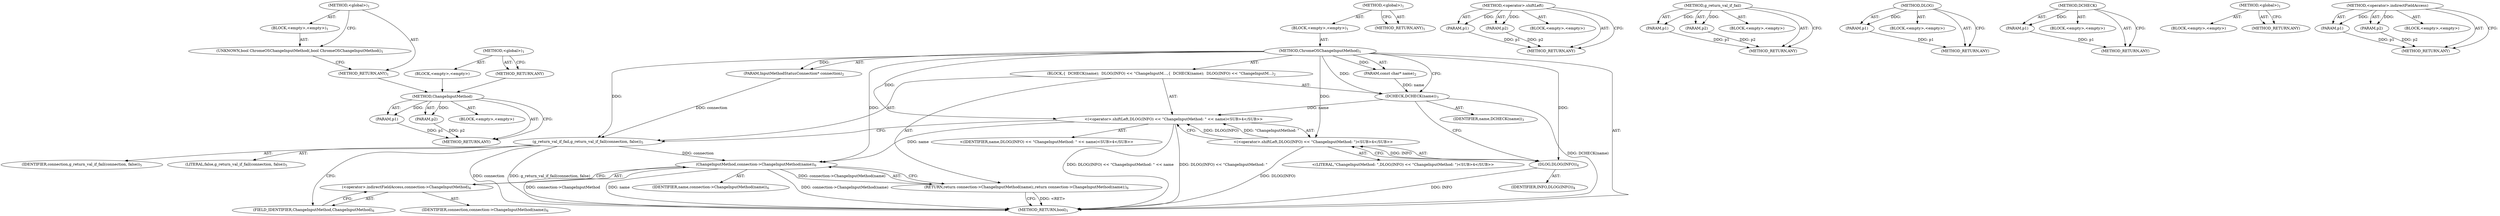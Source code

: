 digraph "&lt;global&gt;" {
vulnerable_70 [label=<(METHOD,ChangeInputMethod)>];
vulnerable_71 [label=<(PARAM,p1)>];
vulnerable_72 [label=<(PARAM,p2)>];
vulnerable_73 [label=<(BLOCK,&lt;empty&gt;,&lt;empty&gt;)>];
vulnerable_74 [label=<(METHOD_RETURN,ANY)>];
vulnerable_6 [label=<(METHOD,&lt;global&gt;)<SUB>1</SUB>>];
vulnerable_7 [label=<(BLOCK,&lt;empty&gt;,&lt;empty&gt;)<SUB>1</SUB>>];
vulnerable_8 [label=<(METHOD,ChromeOSChangeInputMethod)<SUB>1</SUB>>];
vulnerable_9 [label=<(PARAM,InputMethodStatusConnection* connection)<SUB>2</SUB>>];
vulnerable_10 [label=<(PARAM,const char* name)<SUB>2</SUB>>];
vulnerable_11 [label=<(BLOCK,{
  DCHECK(name);
  DLOG(INFO) &lt;&lt; &quot;ChangeInputM...,{
  DCHECK(name);
  DLOG(INFO) &lt;&lt; &quot;ChangeInputM...)<SUB>2</SUB>>];
vulnerable_12 [label=<(DCHECK,DCHECK(name))<SUB>3</SUB>>];
vulnerable_13 [label=<(IDENTIFIER,name,DCHECK(name))<SUB>3</SUB>>];
vulnerable_14 [label="<(&lt;operator&gt;.shiftLeft,DLOG(INFO) &lt;&lt; &quot;ChangeInputMethod: &quot; &lt;&lt; name)<SUB>4</SUB>>"];
vulnerable_15 [label="<(&lt;operator&gt;.shiftLeft,DLOG(INFO) &lt;&lt; &quot;ChangeInputMethod: &quot;)<SUB>4</SUB>>"];
vulnerable_16 [label=<(DLOG,DLOG(INFO))<SUB>4</SUB>>];
vulnerable_17 [label=<(IDENTIFIER,INFO,DLOG(INFO))<SUB>4</SUB>>];
vulnerable_18 [label="<(LITERAL,&quot;ChangeInputMethod: &quot;,DLOG(INFO) &lt;&lt; &quot;ChangeInputMethod: &quot;)<SUB>4</SUB>>"];
vulnerable_19 [label="<(IDENTIFIER,name,DLOG(INFO) &lt;&lt; &quot;ChangeInputMethod: &quot; &lt;&lt; name)<SUB>4</SUB>>"];
vulnerable_20 [label=<(g_return_val_if_fail,g_return_val_if_fail(connection, false))<SUB>5</SUB>>];
vulnerable_21 [label=<(IDENTIFIER,connection,g_return_val_if_fail(connection, false))<SUB>5</SUB>>];
vulnerable_22 [label=<(LITERAL,false,g_return_val_if_fail(connection, false))<SUB>5</SUB>>];
vulnerable_23 [label=<(RETURN,return connection-&gt;ChangeInputMethod(name);,return connection-&gt;ChangeInputMethod(name);)<SUB>6</SUB>>];
vulnerable_24 [label=<(ChangeInputMethod,connection-&gt;ChangeInputMethod(name))<SUB>6</SUB>>];
vulnerable_25 [label=<(&lt;operator&gt;.indirectFieldAccess,connection-&gt;ChangeInputMethod)<SUB>6</SUB>>];
vulnerable_26 [label=<(IDENTIFIER,connection,connection-&gt;ChangeInputMethod(name))<SUB>6</SUB>>];
vulnerable_27 [label=<(FIELD_IDENTIFIER,ChangeInputMethod,ChangeInputMethod)<SUB>6</SUB>>];
vulnerable_28 [label=<(IDENTIFIER,name,connection-&gt;ChangeInputMethod(name))<SUB>6</SUB>>];
vulnerable_29 [label=<(METHOD_RETURN,bool)<SUB>1</SUB>>];
vulnerable_31 [label=<(METHOD_RETURN,ANY)<SUB>1</SUB>>];
vulnerable_56 [label=<(METHOD,&lt;operator&gt;.shiftLeft)>];
vulnerable_57 [label=<(PARAM,p1)>];
vulnerable_58 [label=<(PARAM,p2)>];
vulnerable_59 [label=<(BLOCK,&lt;empty&gt;,&lt;empty&gt;)>];
vulnerable_60 [label=<(METHOD_RETURN,ANY)>];
vulnerable_65 [label=<(METHOD,g_return_val_if_fail)>];
vulnerable_66 [label=<(PARAM,p1)>];
vulnerable_67 [label=<(PARAM,p2)>];
vulnerable_68 [label=<(BLOCK,&lt;empty&gt;,&lt;empty&gt;)>];
vulnerable_69 [label=<(METHOD_RETURN,ANY)>];
vulnerable_61 [label=<(METHOD,DLOG)>];
vulnerable_62 [label=<(PARAM,p1)>];
vulnerable_63 [label=<(BLOCK,&lt;empty&gt;,&lt;empty&gt;)>];
vulnerable_64 [label=<(METHOD_RETURN,ANY)>];
vulnerable_52 [label=<(METHOD,DCHECK)>];
vulnerable_53 [label=<(PARAM,p1)>];
vulnerable_54 [label=<(BLOCK,&lt;empty&gt;,&lt;empty&gt;)>];
vulnerable_55 [label=<(METHOD_RETURN,ANY)>];
vulnerable_46 [label=<(METHOD,&lt;global&gt;)<SUB>1</SUB>>];
vulnerable_47 [label=<(BLOCK,&lt;empty&gt;,&lt;empty&gt;)>];
vulnerable_48 [label=<(METHOD_RETURN,ANY)>];
vulnerable_75 [label=<(METHOD,&lt;operator&gt;.indirectFieldAccess)>];
vulnerable_76 [label=<(PARAM,p1)>];
vulnerable_77 [label=<(PARAM,p2)>];
vulnerable_78 [label=<(BLOCK,&lt;empty&gt;,&lt;empty&gt;)>];
vulnerable_79 [label=<(METHOD_RETURN,ANY)>];
fixed_6 [label=<(METHOD,&lt;global&gt;)<SUB>1</SUB>>];
fixed_7 [label=<(BLOCK,&lt;empty&gt;,&lt;empty&gt;)<SUB>1</SUB>>];
fixed_8 [label=<(UNKNOWN,bool ChromeOSChangeInputMethod(,bool ChromeOSChangeInputMethod()<SUB>1</SUB>>];
fixed_9 [label=<(METHOD_RETURN,ANY)<SUB>1</SUB>>];
fixed_14 [label=<(METHOD,&lt;global&gt;)<SUB>1</SUB>>];
fixed_15 [label=<(BLOCK,&lt;empty&gt;,&lt;empty&gt;)>];
fixed_16 [label=<(METHOD_RETURN,ANY)>];
vulnerable_70 -> vulnerable_71  [key=0, label="AST: "];
vulnerable_70 -> vulnerable_71  [key=1, label="DDG: "];
vulnerable_70 -> vulnerable_73  [key=0, label="AST: "];
vulnerable_70 -> vulnerable_72  [key=0, label="AST: "];
vulnerable_70 -> vulnerable_72  [key=1, label="DDG: "];
vulnerable_70 -> vulnerable_74  [key=0, label="AST: "];
vulnerable_70 -> vulnerable_74  [key=1, label="CFG: "];
vulnerable_71 -> vulnerable_74  [key=0, label="DDG: p1"];
vulnerable_72 -> vulnerable_74  [key=0, label="DDG: p2"];
vulnerable_6 -> vulnerable_7  [key=0, label="AST: "];
vulnerable_6 -> vulnerable_31  [key=0, label="AST: "];
vulnerable_6 -> vulnerable_31  [key=1, label="CFG: "];
vulnerable_7 -> vulnerable_8  [key=0, label="AST: "];
vulnerable_8 -> vulnerable_9  [key=0, label="AST: "];
vulnerable_8 -> vulnerable_9  [key=1, label="DDG: "];
vulnerable_8 -> vulnerable_10  [key=0, label="AST: "];
vulnerable_8 -> vulnerable_10  [key=1, label="DDG: "];
vulnerable_8 -> vulnerable_11  [key=0, label="AST: "];
vulnerable_8 -> vulnerable_29  [key=0, label="AST: "];
vulnerable_8 -> vulnerable_12  [key=0, label="CFG: "];
vulnerable_8 -> vulnerable_12  [key=1, label="DDG: "];
vulnerable_8 -> vulnerable_14  [key=0, label="DDG: "];
vulnerable_8 -> vulnerable_20  [key=0, label="DDG: "];
vulnerable_8 -> vulnerable_15  [key=0, label="DDG: "];
vulnerable_8 -> vulnerable_24  [key=0, label="DDG: "];
vulnerable_8 -> vulnerable_16  [key=0, label="DDG: "];
vulnerable_9 -> vulnerable_20  [key=0, label="DDG: connection"];
vulnerable_10 -> vulnerable_12  [key=0, label="DDG: name"];
vulnerable_11 -> vulnerable_12  [key=0, label="AST: "];
vulnerable_11 -> vulnerable_14  [key=0, label="AST: "];
vulnerable_11 -> vulnerable_20  [key=0, label="AST: "];
vulnerable_11 -> vulnerable_23  [key=0, label="AST: "];
vulnerable_12 -> vulnerable_13  [key=0, label="AST: "];
vulnerable_12 -> vulnerable_16  [key=0, label="CFG: "];
vulnerable_12 -> vulnerable_29  [key=0, label="DDG: DCHECK(name)"];
vulnerable_12 -> vulnerable_14  [key=0, label="DDG: name"];
vulnerable_14 -> vulnerable_15  [key=0, label="AST: "];
vulnerable_14 -> vulnerable_19  [key=0, label="AST: "];
vulnerable_14 -> vulnerable_20  [key=0, label="CFG: "];
vulnerable_14 -> vulnerable_29  [key=0, label="DDG: DLOG(INFO) &lt;&lt; &quot;ChangeInputMethod: &quot;"];
vulnerable_14 -> vulnerable_29  [key=1, label="DDG: DLOG(INFO) &lt;&lt; &quot;ChangeInputMethod: &quot; &lt;&lt; name"];
vulnerable_14 -> vulnerable_24  [key=0, label="DDG: name"];
vulnerable_15 -> vulnerable_16  [key=0, label="AST: "];
vulnerable_15 -> vulnerable_18  [key=0, label="AST: "];
vulnerable_15 -> vulnerable_14  [key=0, label="CFG: "];
vulnerable_15 -> vulnerable_14  [key=1, label="DDG: DLOG(INFO)"];
vulnerable_15 -> vulnerable_14  [key=2, label="DDG: &quot;ChangeInputMethod: &quot;"];
vulnerable_15 -> vulnerable_29  [key=0, label="DDG: DLOG(INFO)"];
vulnerable_16 -> vulnerable_17  [key=0, label="AST: "];
vulnerable_16 -> vulnerable_15  [key=0, label="CFG: "];
vulnerable_16 -> vulnerable_15  [key=1, label="DDG: INFO"];
vulnerable_16 -> vulnerable_29  [key=0, label="DDG: INFO"];
vulnerable_20 -> vulnerable_21  [key=0, label="AST: "];
vulnerable_20 -> vulnerable_22  [key=0, label="AST: "];
vulnerable_20 -> vulnerable_27  [key=0, label="CFG: "];
vulnerable_20 -> vulnerable_29  [key=0, label="DDG: connection"];
vulnerable_20 -> vulnerable_29  [key=1, label="DDG: g_return_val_if_fail(connection, false)"];
vulnerable_20 -> vulnerable_24  [key=0, label="DDG: connection"];
vulnerable_23 -> vulnerable_24  [key=0, label="AST: "];
vulnerable_23 -> vulnerable_29  [key=0, label="CFG: "];
vulnerable_23 -> vulnerable_29  [key=1, label="DDG: &lt;RET&gt;"];
vulnerable_24 -> vulnerable_25  [key=0, label="AST: "];
vulnerable_24 -> vulnerable_28  [key=0, label="AST: "];
vulnerable_24 -> vulnerable_23  [key=0, label="CFG: "];
vulnerable_24 -> vulnerable_23  [key=1, label="DDG: connection-&gt;ChangeInputMethod(name)"];
vulnerable_24 -> vulnerable_29  [key=0, label="DDG: connection-&gt;ChangeInputMethod"];
vulnerable_24 -> vulnerable_29  [key=1, label="DDG: name"];
vulnerable_24 -> vulnerable_29  [key=2, label="DDG: connection-&gt;ChangeInputMethod(name)"];
vulnerable_25 -> vulnerable_26  [key=0, label="AST: "];
vulnerable_25 -> vulnerable_27  [key=0, label="AST: "];
vulnerable_25 -> vulnerable_24  [key=0, label="CFG: "];
vulnerable_27 -> vulnerable_25  [key=0, label="CFG: "];
vulnerable_56 -> vulnerable_57  [key=0, label="AST: "];
vulnerable_56 -> vulnerable_57  [key=1, label="DDG: "];
vulnerable_56 -> vulnerable_59  [key=0, label="AST: "];
vulnerable_56 -> vulnerable_58  [key=0, label="AST: "];
vulnerable_56 -> vulnerable_58  [key=1, label="DDG: "];
vulnerable_56 -> vulnerable_60  [key=0, label="AST: "];
vulnerable_56 -> vulnerable_60  [key=1, label="CFG: "];
vulnerable_57 -> vulnerable_60  [key=0, label="DDG: p1"];
vulnerable_58 -> vulnerable_60  [key=0, label="DDG: p2"];
vulnerable_65 -> vulnerable_66  [key=0, label="AST: "];
vulnerable_65 -> vulnerable_66  [key=1, label="DDG: "];
vulnerable_65 -> vulnerable_68  [key=0, label="AST: "];
vulnerable_65 -> vulnerable_67  [key=0, label="AST: "];
vulnerable_65 -> vulnerable_67  [key=1, label="DDG: "];
vulnerable_65 -> vulnerable_69  [key=0, label="AST: "];
vulnerable_65 -> vulnerable_69  [key=1, label="CFG: "];
vulnerable_66 -> vulnerable_69  [key=0, label="DDG: p1"];
vulnerable_67 -> vulnerable_69  [key=0, label="DDG: p2"];
vulnerable_61 -> vulnerable_62  [key=0, label="AST: "];
vulnerable_61 -> vulnerable_62  [key=1, label="DDG: "];
vulnerable_61 -> vulnerable_63  [key=0, label="AST: "];
vulnerable_61 -> vulnerable_64  [key=0, label="AST: "];
vulnerable_61 -> vulnerable_64  [key=1, label="CFG: "];
vulnerable_62 -> vulnerable_64  [key=0, label="DDG: p1"];
vulnerable_52 -> vulnerable_53  [key=0, label="AST: "];
vulnerable_52 -> vulnerable_53  [key=1, label="DDG: "];
vulnerable_52 -> vulnerable_54  [key=0, label="AST: "];
vulnerable_52 -> vulnerable_55  [key=0, label="AST: "];
vulnerable_52 -> vulnerable_55  [key=1, label="CFG: "];
vulnerable_53 -> vulnerable_55  [key=0, label="DDG: p1"];
vulnerable_46 -> vulnerable_47  [key=0, label="AST: "];
vulnerable_46 -> vulnerable_48  [key=0, label="AST: "];
vulnerable_46 -> vulnerable_48  [key=1, label="CFG: "];
vulnerable_75 -> vulnerable_76  [key=0, label="AST: "];
vulnerable_75 -> vulnerable_76  [key=1, label="DDG: "];
vulnerable_75 -> vulnerable_78  [key=0, label="AST: "];
vulnerable_75 -> vulnerable_77  [key=0, label="AST: "];
vulnerable_75 -> vulnerable_77  [key=1, label="DDG: "];
vulnerable_75 -> vulnerable_79  [key=0, label="AST: "];
vulnerable_75 -> vulnerable_79  [key=1, label="CFG: "];
vulnerable_76 -> vulnerable_79  [key=0, label="DDG: p1"];
vulnerable_77 -> vulnerable_79  [key=0, label="DDG: p2"];
fixed_6 -> fixed_7  [key=0, label="AST: "];
fixed_6 -> fixed_9  [key=0, label="AST: "];
fixed_6 -> fixed_8  [key=0, label="CFG: "];
fixed_7 -> fixed_8  [key=0, label="AST: "];
fixed_8 -> fixed_9  [key=0, label="CFG: "];
fixed_9 -> vulnerable_70  [key=0];
fixed_14 -> fixed_15  [key=0, label="AST: "];
fixed_14 -> fixed_16  [key=0, label="AST: "];
fixed_14 -> fixed_16  [key=1, label="CFG: "];
fixed_15 -> vulnerable_70  [key=0];
fixed_16 -> vulnerable_70  [key=0];
}
